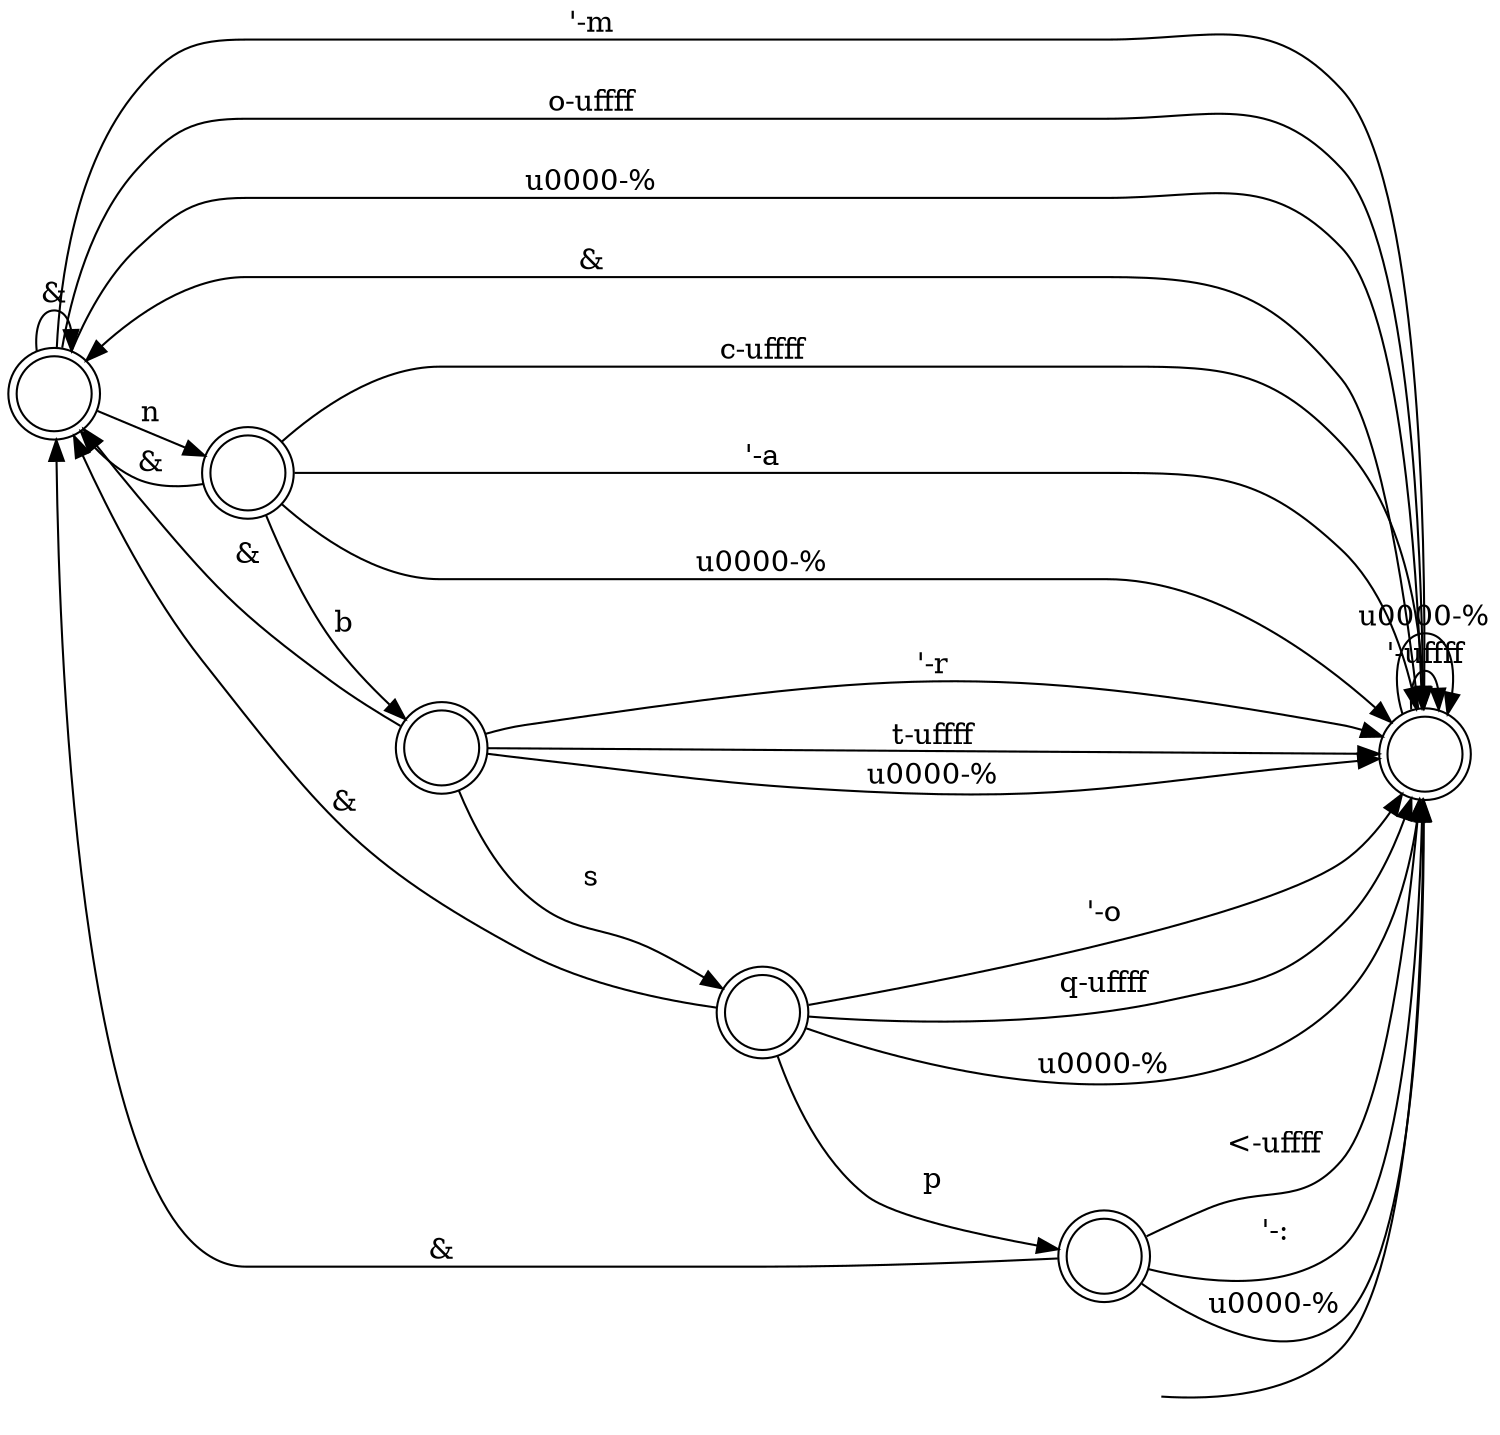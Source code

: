 digraph Automaton {
  rankdir = LR;
  0 [shape=doublecircle,label=""];
  0 -> 5 [label="'-m"]
  0 -> 4 [label="n"]
  0 -> 5 [label="o-\uffff"]
  0 -> 0 [label="&"]
  0 -> 5 [label="\u0000-%"]
  1 [shape=doublecircle,label=""];
  1 -> 5 [label="'-r"]
  1 -> 5 [label="t-\uffff"]
  1 -> 0 [label="&"]
  1 -> 2 [label="s"]
  1 -> 5 [label="\u0000-%"]
  2 [shape=doublecircle,label=""];
  2 -> 3 [label="p"]
  2 -> 5 [label="'-o"]
  2 -> 5 [label="q-\uffff"]
  2 -> 0 [label="&"]
  2 -> 5 [label="\u0000-%"]
  3 [shape=doublecircle,label=""];
  3 -> 5 [label="<-\uffff"]
  3 -> 5 [label="'-:"]
  3 -> 0 [label="&"]
  3 -> 5 [label="\u0000-%"]
  4 [shape=doublecircle,label=""];
  4 -> 5 [label="c-\uffff"]
  4 -> 5 [label="'-a"]
  4 -> 1 [label="b"]
  4 -> 0 [label="&"]
  4 -> 5 [label="\u0000-%"]
  5 [shape=doublecircle,label=""];
  initial [shape=plaintext,label=""];
  initial -> 5
  5 -> 5 [label="'-\uffff"]
  5 -> 0 [label="&"]
  5 -> 5 [label="\u0000-%"]
}
